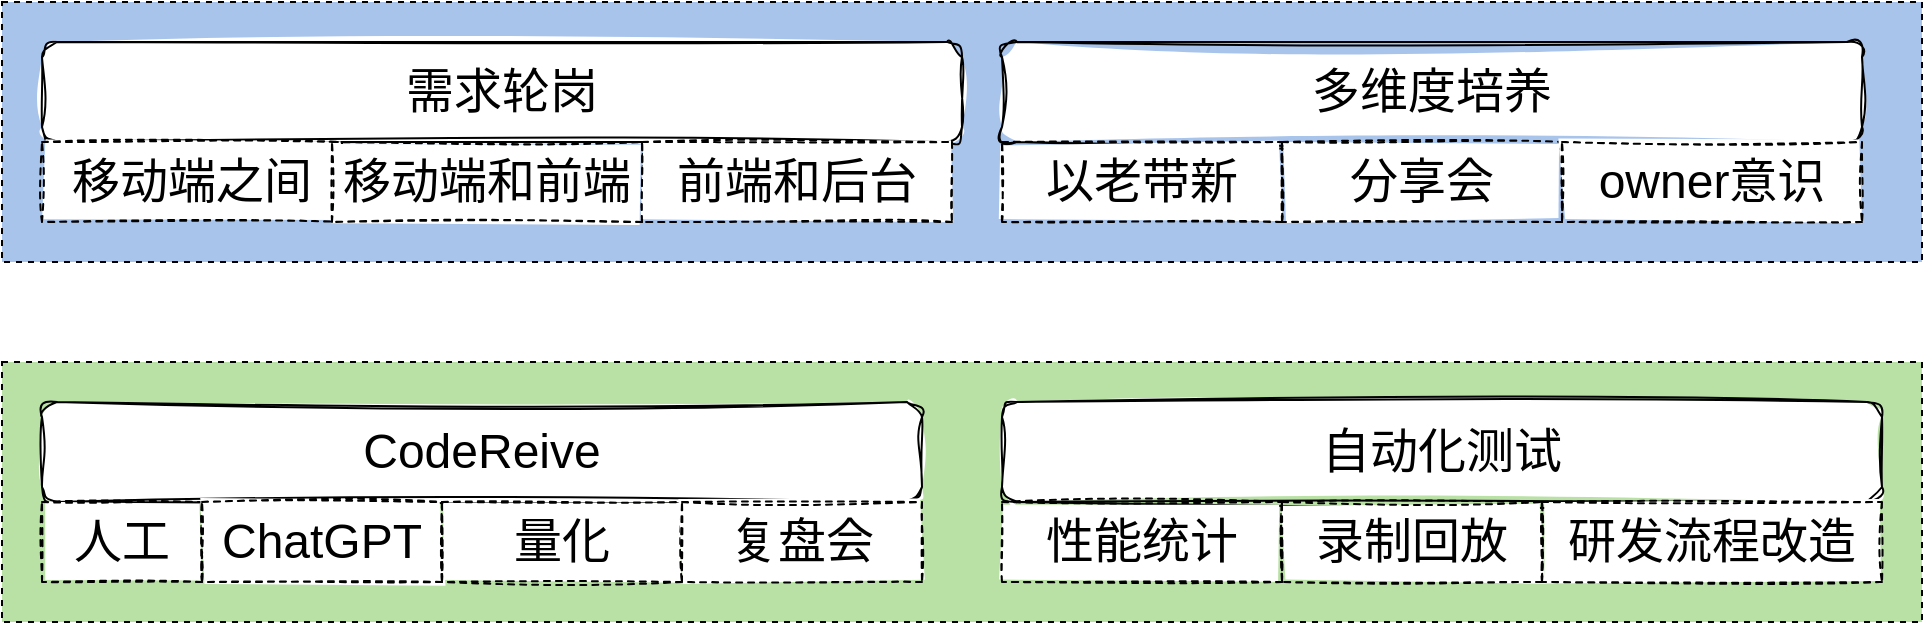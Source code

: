 <mxfile version="20.7.2" type="github">
  <diagram id="J6G15a_BRsCCqsACRKnu" name="第 1 页">
    <mxGraphModel dx="1242" dy="795" grid="1" gridSize="10" guides="1" tooltips="1" connect="1" arrows="1" fold="1" page="1" pageScale="1" pageWidth="827" pageHeight="1169" math="0" shadow="0">
      <root>
        <mxCell id="0" />
        <mxCell id="1" parent="0" />
        <mxCell id="OaOdMLqsqsNI3HUmongC-15" value="" style="rounded=0;whiteSpace=wrap;html=1;dashed=1;fillColor=#A9C4EB;" vertex="1" parent="1">
          <mxGeometry x="70" y="280" width="960" height="130" as="geometry" />
        </mxCell>
        <mxCell id="OaOdMLqsqsNI3HUmongC-6" value="" style="rounded=0;whiteSpace=wrap;html=1;dashed=1;fillColor=#B9E0A5;" vertex="1" parent="1">
          <mxGeometry x="70" y="460" width="960" height="130" as="geometry" />
        </mxCell>
        <mxCell id="BNRYyk6rxKsf39EG5g5h-1" value="&lt;font style=&quot;font-size: 24px;&quot;&gt;CodeReive&lt;/font&gt;" style="rounded=1;whiteSpace=wrap;html=1;sketch=1;curveFitting=1;jiggle=2;" parent="1" vertex="1">
          <mxGeometry x="90" y="480" width="440" height="50" as="geometry" />
        </mxCell>
        <mxCell id="BNRYyk6rxKsf39EG5g5h-3" value="人工" style="rounded=0;whiteSpace=wrap;html=1;sketch=1;fontSize=24;dashed=1;" parent="1" vertex="1">
          <mxGeometry x="90" y="530" width="80" height="40" as="geometry" />
        </mxCell>
        <mxCell id="BNRYyk6rxKsf39EG5g5h-4" value="ChatGPT" style="rounded=0;whiteSpace=wrap;html=1;sketch=1;fontSize=24;dashed=1;" parent="1" vertex="1">
          <mxGeometry x="170" y="530" width="120" height="40" as="geometry" />
        </mxCell>
        <mxCell id="BNRYyk6rxKsf39EG5g5h-5" value="量化" style="rounded=0;whiteSpace=wrap;html=1;sketch=1;fontSize=24;dashed=1;" parent="1" vertex="1">
          <mxGeometry x="290" y="530" width="120" height="40" as="geometry" />
        </mxCell>
        <mxCell id="BNRYyk6rxKsf39EG5g5h-6" value="复盘会" style="rounded=0;whiteSpace=wrap;html=1;sketch=1;fontSize=24;dashed=1;" parent="1" vertex="1">
          <mxGeometry x="410" y="530" width="120" height="40" as="geometry" />
        </mxCell>
        <mxCell id="BNRYyk6rxKsf39EG5g5h-7" value="&lt;font style=&quot;font-size: 24px;&quot;&gt;自动化测试&lt;/font&gt;" style="rounded=1;whiteSpace=wrap;html=1;sketch=1;curveFitting=1;jiggle=2;" parent="1" vertex="1">
          <mxGeometry x="570" y="480" width="440" height="50" as="geometry" />
        </mxCell>
        <mxCell id="OaOdMLqsqsNI3HUmongC-1" value="性能统计" style="rounded=0;whiteSpace=wrap;html=1;sketch=1;fontSize=24;dashed=1;" vertex="1" parent="1">
          <mxGeometry x="570" y="530" width="140" height="40" as="geometry" />
        </mxCell>
        <mxCell id="OaOdMLqsqsNI3HUmongC-3" value="录制回放" style="rounded=0;whiteSpace=wrap;html=1;sketch=1;fontSize=24;dashed=1;" vertex="1" parent="1">
          <mxGeometry x="710" y="530" width="130" height="40" as="geometry" />
        </mxCell>
        <mxCell id="OaOdMLqsqsNI3HUmongC-4" value="研发流程改造" style="rounded=0;whiteSpace=wrap;html=1;sketch=1;fontSize=24;dashed=1;" vertex="1" parent="1">
          <mxGeometry x="840" y="530" width="170" height="40" as="geometry" />
        </mxCell>
        <mxCell id="OaOdMLqsqsNI3HUmongC-5" value="&lt;font style=&quot;font-size: 24px;&quot;&gt;需求轮岗&lt;/font&gt;" style="rounded=1;whiteSpace=wrap;html=1;sketch=1;curveFitting=1;jiggle=2;" vertex="1" parent="1">
          <mxGeometry x="90" y="300" width="460" height="50" as="geometry" />
        </mxCell>
        <mxCell id="OaOdMLqsqsNI3HUmongC-7" value="移动端之间" style="rounded=0;whiteSpace=wrap;html=1;sketch=1;fontSize=24;dashed=1;" vertex="1" parent="1">
          <mxGeometry x="90" y="350" width="150" height="40" as="geometry" />
        </mxCell>
        <mxCell id="OaOdMLqsqsNI3HUmongC-8" value="移动端和前端" style="rounded=0;whiteSpace=wrap;html=1;sketch=1;fontSize=24;dashed=1;" vertex="1" parent="1">
          <mxGeometry x="235" y="350" width="155" height="40" as="geometry" />
        </mxCell>
        <mxCell id="OaOdMLqsqsNI3HUmongC-9" value="前端和后台" style="rounded=0;whiteSpace=wrap;html=1;sketch=1;fontSize=24;dashed=1;" vertex="1" parent="1">
          <mxGeometry x="390" y="350" width="155" height="40" as="geometry" />
        </mxCell>
        <mxCell id="OaOdMLqsqsNI3HUmongC-10" value="&lt;font style=&quot;font-size: 24px;&quot;&gt;多维度培养&lt;/font&gt;" style="rounded=1;whiteSpace=wrap;html=1;sketch=1;curveFitting=1;jiggle=2;" vertex="1" parent="1">
          <mxGeometry x="570" y="300" width="430" height="50" as="geometry" />
        </mxCell>
        <mxCell id="OaOdMLqsqsNI3HUmongC-11" value="以老带新" style="rounded=0;whiteSpace=wrap;html=1;sketch=1;fontSize=24;dashed=1;" vertex="1" parent="1">
          <mxGeometry x="570" y="350" width="140" height="40" as="geometry" />
        </mxCell>
        <mxCell id="OaOdMLqsqsNI3HUmongC-12" value="分享会" style="rounded=0;whiteSpace=wrap;html=1;sketch=1;fontSize=24;dashed=1;" vertex="1" parent="1">
          <mxGeometry x="710" y="350" width="140" height="40" as="geometry" />
        </mxCell>
        <mxCell id="OaOdMLqsqsNI3HUmongC-13" value="owner意识" style="rounded=0;whiteSpace=wrap;html=1;sketch=1;fontSize=24;dashed=1;" vertex="1" parent="1">
          <mxGeometry x="850" y="350" width="150" height="40" as="geometry" />
        </mxCell>
      </root>
    </mxGraphModel>
  </diagram>
</mxfile>
